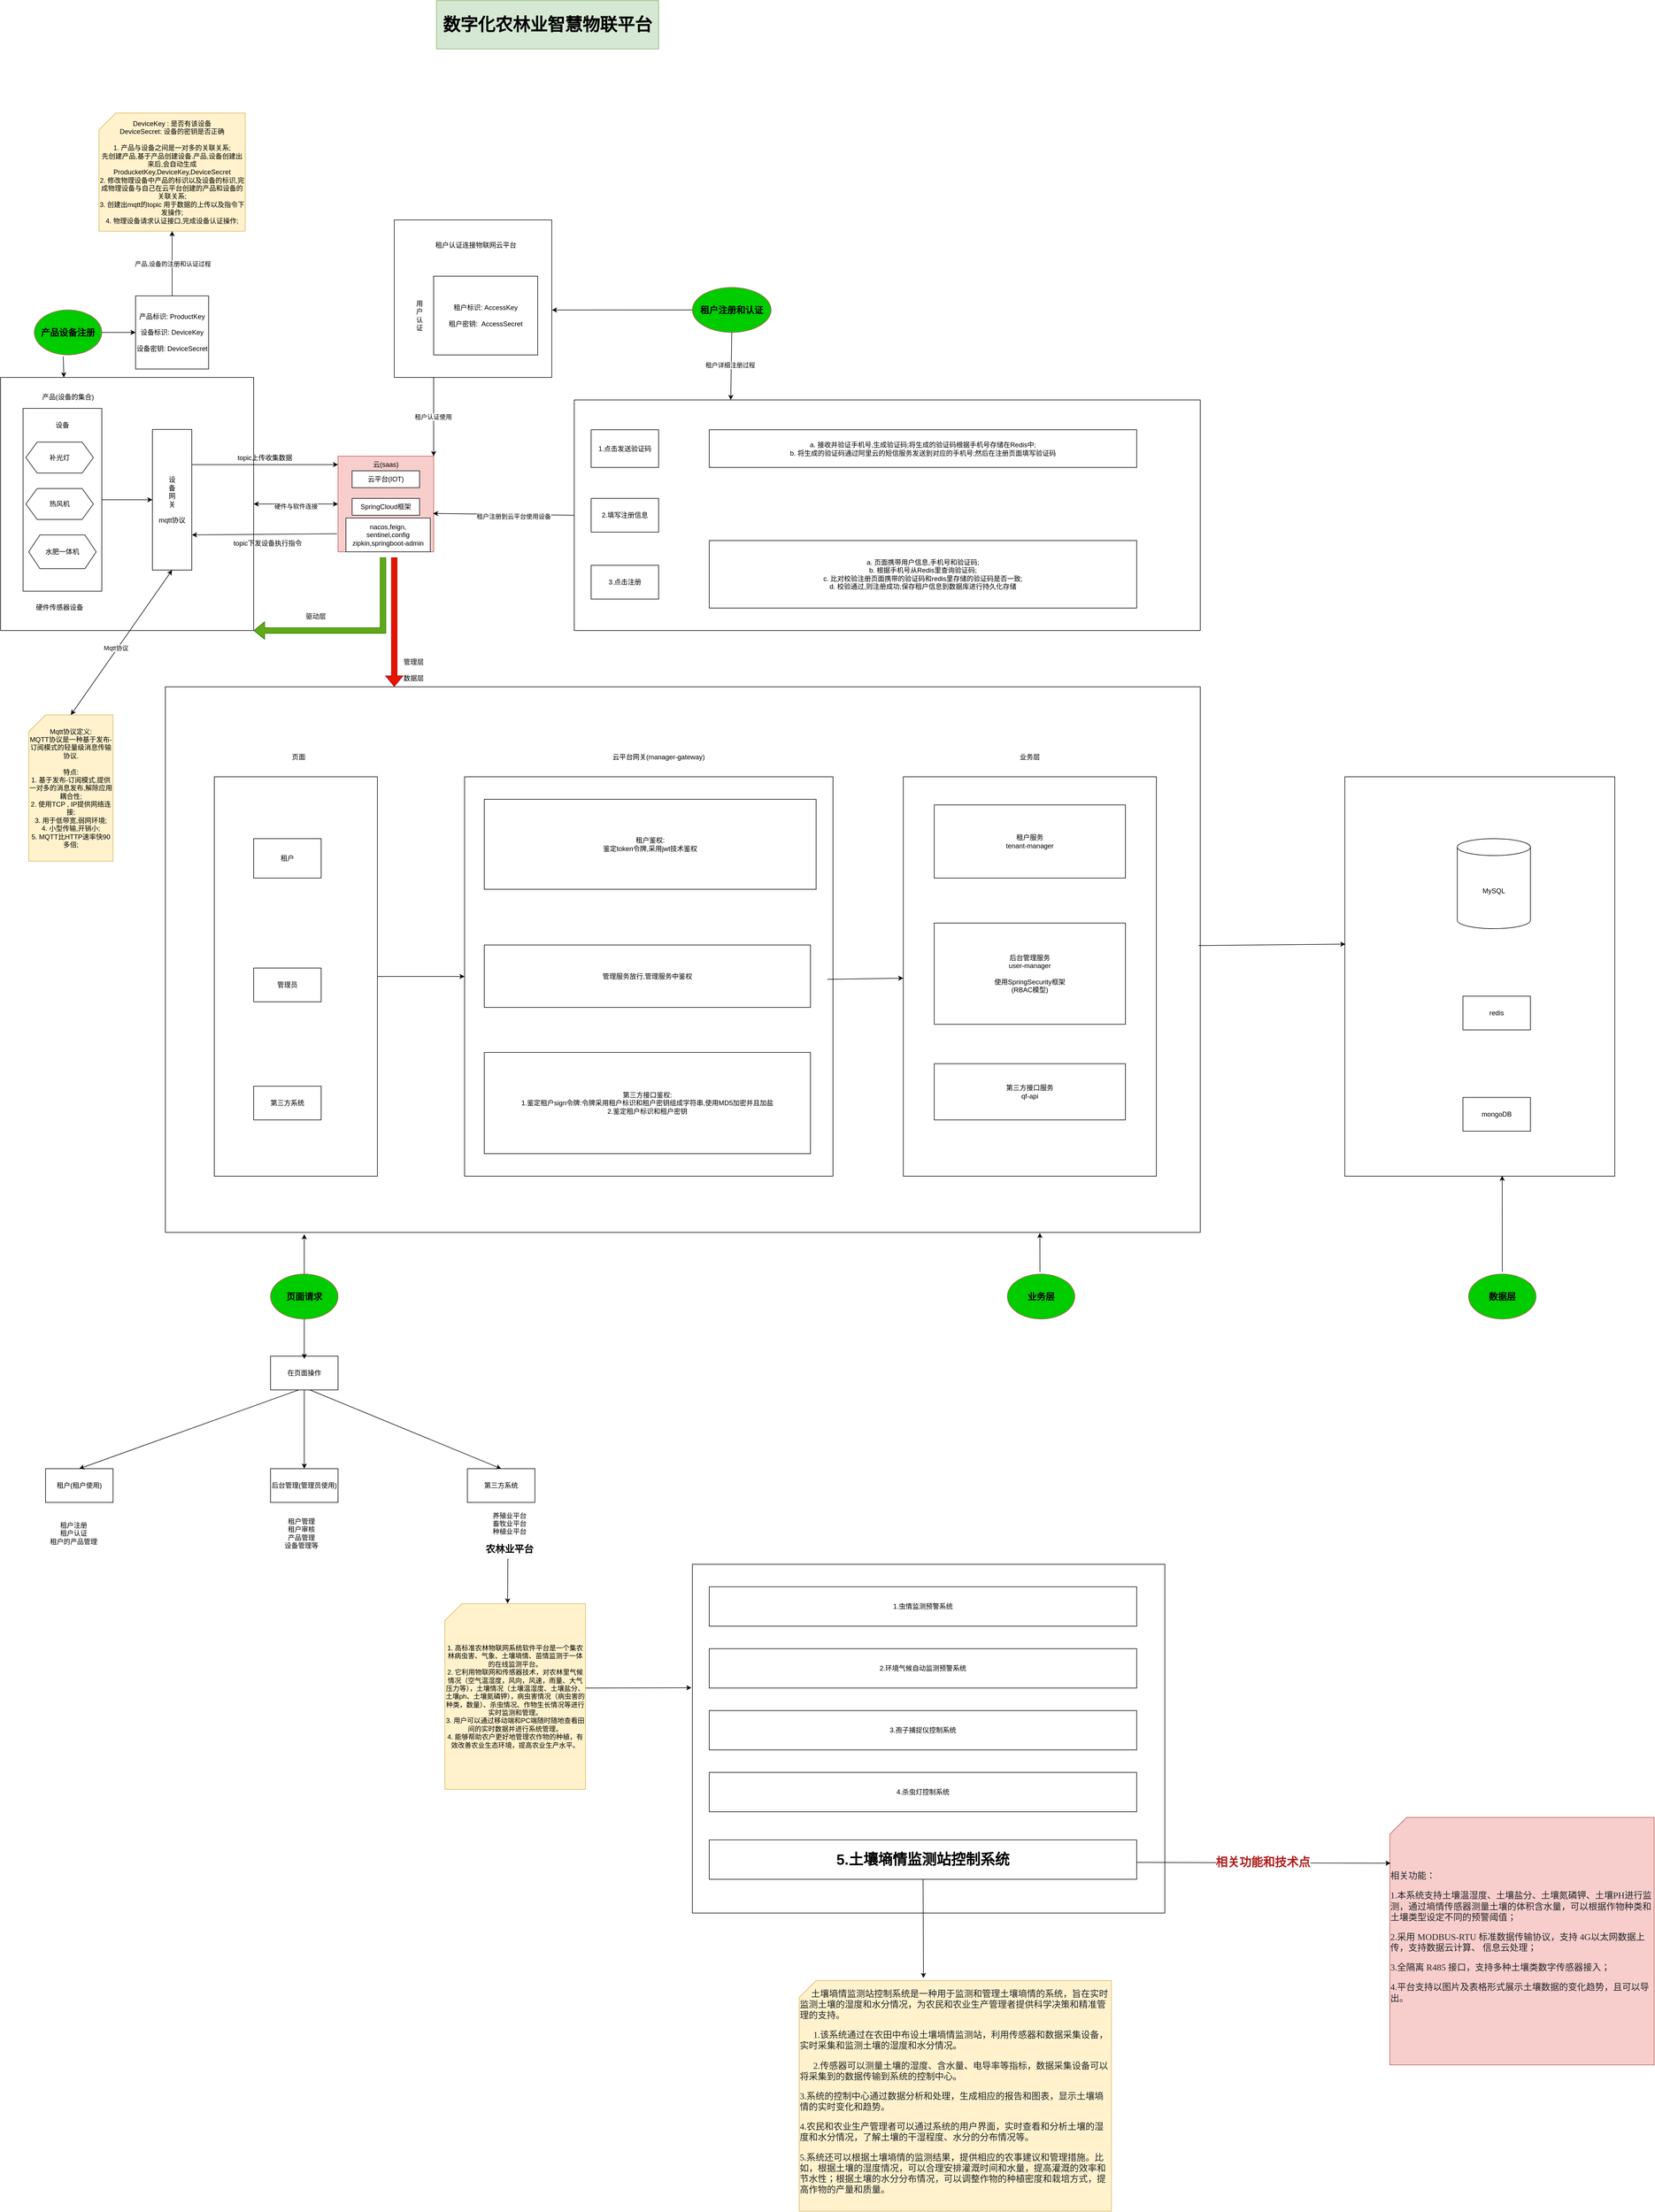 <mxfile version="22.1.5" type="device">
  <diagram name="第 1 页" id="iPisYXHB47f-z4OymLtx">
    <mxGraphModel dx="2975" dy="2131" grid="1" gridSize="10" guides="1" tooltips="1" connect="1" arrows="1" fold="1" page="1" pageScale="1" pageWidth="827" pageHeight="1169" math="0" shadow="0">
      <root>
        <mxCell id="0" />
        <mxCell id="1" parent="0" />
        <mxCell id="SbiCq8tXSKzd1rhAV3YR-1" value="" style="whiteSpace=wrap;html=1;aspect=fixed;fillColor=#f8cecc;strokeColor=#b85450;" parent="1" vertex="1">
          <mxGeometry x="400" y="300" width="170" height="170" as="geometry" />
        </mxCell>
        <mxCell id="SbiCq8tXSKzd1rhAV3YR-2" value="云(saas)" style="text;html=1;strokeColor=none;fillColor=none;align=center;verticalAlign=middle;whiteSpace=wrap;rounded=0;" parent="1" vertex="1">
          <mxGeometry x="455" y="300" width="60" height="30" as="geometry" />
        </mxCell>
        <mxCell id="SbiCq8tXSKzd1rhAV3YR-3" value="云平台(IOT)" style="rounded=0;whiteSpace=wrap;html=1;" parent="1" vertex="1">
          <mxGeometry x="425" y="326" width="120" height="30" as="geometry" />
        </mxCell>
        <mxCell id="SbiCq8tXSKzd1rhAV3YR-4" value="SpringCloud框架" style="rounded=0;whiteSpace=wrap;html=1;" parent="1" vertex="1">
          <mxGeometry x="425" y="375" width="120" height="30" as="geometry" />
        </mxCell>
        <mxCell id="SbiCq8tXSKzd1rhAV3YR-5" value="nacos,feign,&lt;br&gt;sentinel,config&lt;br&gt;zipkin,springboot-admin" style="whiteSpace=wrap;html=1;rounded=0;" parent="1" vertex="1">
          <mxGeometry x="414" y="410" width="150" height="60" as="geometry" />
        </mxCell>
        <mxCell id="SbiCq8tXSKzd1rhAV3YR-30" value="" style="edgeStyle=orthogonalEdgeStyle;rounded=0;orthogonalLoop=1;jettySize=auto;html=1;" parent="1" source="SbiCq8tXSKzd1rhAV3YR-7" target="SbiCq8tXSKzd1rhAV3YR-29" edge="1">
          <mxGeometry relative="1" as="geometry" />
        </mxCell>
        <mxCell id="SbiCq8tXSKzd1rhAV3YR-7" value="产品设备注册" style="ellipse;whiteSpace=wrap;html=1;fontStyle=1;fontSize=16;fillColor=#00CC00;strokeColor=#b85450;" parent="1" vertex="1">
          <mxGeometry x="-140" y="40" width="120" height="80" as="geometry" />
        </mxCell>
        <mxCell id="SbiCq8tXSKzd1rhAV3YR-8" value="租户注册和认证" style="ellipse;whiteSpace=wrap;html=1;fontStyle=1;fontSize=16;fillColor=#00CC00;strokeColor=#b85450;" parent="1" vertex="1">
          <mxGeometry x="1030" width="140" height="80" as="geometry" />
        </mxCell>
        <mxCell id="SbiCq8tXSKzd1rhAV3YR-9" value="页面请求" style="ellipse;whiteSpace=wrap;html=1;fontStyle=1;fontSize=16;fillColor=#00CC00;strokeColor=#b85450;" parent="1" vertex="1">
          <mxGeometry x="280" y="1754" width="120" height="80" as="geometry" />
        </mxCell>
        <mxCell id="SbiCq8tXSKzd1rhAV3YR-10" value="业务层" style="ellipse;whiteSpace=wrap;html=1;fontStyle=1;fontSize=16;fillColor=#00CC00;strokeColor=#b85450;" parent="1" vertex="1">
          <mxGeometry x="1590" y="1754" width="120" height="80" as="geometry" />
        </mxCell>
        <mxCell id="SbiCq8tXSKzd1rhAV3YR-11" value="数据层" style="ellipse;whiteSpace=wrap;html=1;fontStyle=1;fontSize=16;fillColor=#00CC00;strokeColor=#b85450;" parent="1" vertex="1">
          <mxGeometry x="2410" y="1754" width="120" height="80" as="geometry" />
        </mxCell>
        <mxCell id="SbiCq8tXSKzd1rhAV3YR-12" value="" style="whiteSpace=wrap;html=1;aspect=fixed;" parent="1" vertex="1">
          <mxGeometry x="-200" y="160" width="450" height="450" as="geometry" />
        </mxCell>
        <mxCell id="SbiCq8tXSKzd1rhAV3YR-13" value="产品(设备的集合)" style="text;html=1;strokeColor=none;fillColor=none;align=center;verticalAlign=middle;whiteSpace=wrap;rounded=0;" parent="1" vertex="1">
          <mxGeometry x="-130" y="180" width="100" height="30" as="geometry" />
        </mxCell>
        <mxCell id="SbiCq8tXSKzd1rhAV3YR-22" value="" style="edgeStyle=orthogonalEdgeStyle;rounded=0;orthogonalLoop=1;jettySize=auto;html=1;" parent="1" source="SbiCq8tXSKzd1rhAV3YR-15" target="SbiCq8tXSKzd1rhAV3YR-21" edge="1">
          <mxGeometry relative="1" as="geometry" />
        </mxCell>
        <mxCell id="SbiCq8tXSKzd1rhAV3YR-15" value="" style="rounded=0;whiteSpace=wrap;html=1;" parent="1" vertex="1">
          <mxGeometry x="-160" y="215" width="140" height="325" as="geometry" />
        </mxCell>
        <mxCell id="SbiCq8tXSKzd1rhAV3YR-16" value="设备" style="text;html=1;strokeColor=none;fillColor=none;align=center;verticalAlign=middle;whiteSpace=wrap;rounded=0;" parent="1" vertex="1">
          <mxGeometry x="-120" y="230" width="60" height="30" as="geometry" />
        </mxCell>
        <mxCell id="SbiCq8tXSKzd1rhAV3YR-17" value="硬件传感器设备" style="text;html=1;strokeColor=none;fillColor=none;align=center;verticalAlign=middle;whiteSpace=wrap;rounded=0;" parent="1" vertex="1">
          <mxGeometry x="-140" y="554" width="90" height="30" as="geometry" />
        </mxCell>
        <mxCell id="SbiCq8tXSKzd1rhAV3YR-18" value="补光灯" style="shape=hexagon;perimeter=hexagonPerimeter2;whiteSpace=wrap;html=1;fixedSize=1;" parent="1" vertex="1">
          <mxGeometry x="-155" y="275" width="120" height="55" as="geometry" />
        </mxCell>
        <mxCell id="SbiCq8tXSKzd1rhAV3YR-19" value="热风机" style="shape=hexagon;perimeter=hexagonPerimeter2;whiteSpace=wrap;html=1;fixedSize=1;" parent="1" vertex="1">
          <mxGeometry x="-155" y="357.5" width="120" height="55" as="geometry" />
        </mxCell>
        <mxCell id="SbiCq8tXSKzd1rhAV3YR-20" value="水肥一体机" style="shape=hexagon;perimeter=hexagonPerimeter2;whiteSpace=wrap;html=1;fixedSize=1;" parent="1" vertex="1">
          <mxGeometry x="-150" y="440" width="120" height="60" as="geometry" />
        </mxCell>
        <mxCell id="SbiCq8tXSKzd1rhAV3YR-21" value="设&lt;br&gt;备&lt;br&gt;网&lt;br&gt;关&lt;br&gt;&lt;br&gt;mqtt协议" style="rounded=0;whiteSpace=wrap;html=1;" parent="1" vertex="1">
          <mxGeometry x="70" y="252.5" width="70" height="250" as="geometry" />
        </mxCell>
        <mxCell id="SbiCq8tXSKzd1rhAV3YR-23" value="" style="endArrow=classic;startArrow=classic;html=1;rounded=0;exitX=1;exitY=0.5;exitDx=0;exitDy=0;entryX=0;entryY=0.5;entryDx=0;entryDy=0;" parent="1" source="SbiCq8tXSKzd1rhAV3YR-12" target="SbiCq8tXSKzd1rhAV3YR-1" edge="1">
          <mxGeometry width="50" height="50" relative="1" as="geometry">
            <mxPoint x="730" y="410" as="sourcePoint" />
            <mxPoint x="780" y="360" as="targetPoint" />
          </mxGeometry>
        </mxCell>
        <mxCell id="SbiCq8tXSKzd1rhAV3YR-24" value="硬件与软件连接" style="edgeLabel;html=1;align=center;verticalAlign=middle;resizable=0;points=[];" parent="SbiCq8tXSKzd1rhAV3YR-23" vertex="1" connectable="0">
          <mxGeometry x="0.013" y="-4" relative="1" as="geometry">
            <mxPoint x="-1" as="offset" />
          </mxGeometry>
        </mxCell>
        <mxCell id="SbiCq8tXSKzd1rhAV3YR-25" value="" style="endArrow=classic;html=1;rounded=0;exitX=1;exitY=0.25;exitDx=0;exitDy=0;entryX=0;entryY=0.088;entryDx=0;entryDy=0;entryPerimeter=0;" parent="1" source="SbiCq8tXSKzd1rhAV3YR-21" target="SbiCq8tXSKzd1rhAV3YR-1" edge="1">
          <mxGeometry width="50" height="50" relative="1" as="geometry">
            <mxPoint x="390" y="410" as="sourcePoint" />
            <mxPoint x="390" y="315" as="targetPoint" />
          </mxGeometry>
        </mxCell>
        <mxCell id="SbiCq8tXSKzd1rhAV3YR-26" value="topic上传收集数据" style="text;html=1;strokeColor=none;fillColor=none;align=center;verticalAlign=middle;whiteSpace=wrap;rounded=0;" parent="1" vertex="1">
          <mxGeometry x="220" y="288" width="100" height="30" as="geometry" />
        </mxCell>
        <mxCell id="SbiCq8tXSKzd1rhAV3YR-27" value="" style="endArrow=classic;html=1;rounded=0;exitX=-0.011;exitY=0.811;exitDx=0;exitDy=0;exitPerimeter=0;entryX=0.756;entryY=0.622;entryDx=0;entryDy=0;entryPerimeter=0;" parent="1" source="SbiCq8tXSKzd1rhAV3YR-1" target="SbiCq8tXSKzd1rhAV3YR-12" edge="1">
          <mxGeometry width="50" height="50" relative="1" as="geometry">
            <mxPoint x="390" y="410" as="sourcePoint" />
            <mxPoint x="440" y="360" as="targetPoint" />
          </mxGeometry>
        </mxCell>
        <mxCell id="SbiCq8tXSKzd1rhAV3YR-28" value="topic下发设备执行指令" style="text;html=1;strokeColor=none;fillColor=none;align=center;verticalAlign=middle;whiteSpace=wrap;rounded=0;" parent="1" vertex="1">
          <mxGeometry x="210" y="440" width="130" height="30" as="geometry" />
        </mxCell>
        <mxCell id="73Z8bToE0E0CVtLenRyU-4" value="" style="edgeStyle=orthogonalEdgeStyle;rounded=0;orthogonalLoop=1;jettySize=auto;html=1;" edge="1" parent="1" source="SbiCq8tXSKzd1rhAV3YR-29" target="73Z8bToE0E0CVtLenRyU-3">
          <mxGeometry relative="1" as="geometry" />
        </mxCell>
        <mxCell id="73Z8bToE0E0CVtLenRyU-6" value="产品,设备的注册和认证过程" style="edgeLabel;html=1;align=center;verticalAlign=middle;resizable=0;points=[];" vertex="1" connectable="0" parent="73Z8bToE0E0CVtLenRyU-4">
          <mxGeometry x="-0.011" y="-1" relative="1" as="geometry">
            <mxPoint as="offset" />
          </mxGeometry>
        </mxCell>
        <mxCell id="SbiCq8tXSKzd1rhAV3YR-29" value="产品标识: ProductKey&lt;br&gt;&lt;br&gt;设备标识: DeviceKey&lt;br&gt;&lt;br&gt;设备密钥: DeviceSecret" style="whiteSpace=wrap;html=1;aspect=fixed;" parent="1" vertex="1">
          <mxGeometry x="40" y="15" width="130" height="130" as="geometry" />
        </mxCell>
        <mxCell id="SbiCq8tXSKzd1rhAV3YR-32" value="" style="endArrow=classic;html=1;rounded=0;entryX=0.25;entryY=0;entryDx=0;entryDy=0;exitX=0.429;exitY=1.033;exitDx=0;exitDy=0;exitPerimeter=0;" parent="1" source="SbiCq8tXSKzd1rhAV3YR-7" target="SbiCq8tXSKzd1rhAV3YR-12" edge="1">
          <mxGeometry width="50" height="50" relative="1" as="geometry">
            <mxPoint x="-220" y="140" as="sourcePoint" />
            <mxPoint x="-170" y="90" as="targetPoint" />
          </mxGeometry>
        </mxCell>
        <mxCell id="SbiCq8tXSKzd1rhAV3YR-33" value="" style="whiteSpace=wrap;html=1;aspect=fixed;" parent="1" vertex="1">
          <mxGeometry x="500" y="-120" width="280" height="280" as="geometry" />
        </mxCell>
        <mxCell id="SbiCq8tXSKzd1rhAV3YR-34" value="租户认证连接物联网云平台" style="text;html=1;strokeColor=none;fillColor=none;align=center;verticalAlign=middle;whiteSpace=wrap;rounded=0;" parent="1" vertex="1">
          <mxGeometry x="545" y="-90" width="200" height="30" as="geometry" />
        </mxCell>
        <mxCell id="SbiCq8tXSKzd1rhAV3YR-35" value="租户标识: AccessKey&lt;br&gt;&lt;br&gt;租户密钥:&amp;nbsp; AccessSecret" style="rounded=0;whiteSpace=wrap;html=1;" parent="1" vertex="1">
          <mxGeometry x="570" y="-20" width="185" height="140" as="geometry" />
        </mxCell>
        <mxCell id="SbiCq8tXSKzd1rhAV3YR-36" value="用&lt;br&gt;户&lt;br&gt;认&lt;br&gt;证" style="text;html=1;strokeColor=none;fillColor=none;align=center;verticalAlign=middle;whiteSpace=wrap;rounded=0;" parent="1" vertex="1">
          <mxGeometry x="515" width="60" height="100" as="geometry" />
        </mxCell>
        <mxCell id="SbiCq8tXSKzd1rhAV3YR-41" value="" style="endArrow=classic;html=1;rounded=0;entryX=1.001;entryY=0.572;entryDx=0;entryDy=0;entryPerimeter=0;" parent="1" target="SbiCq8tXSKzd1rhAV3YR-33" edge="1">
          <mxGeometry width="50" height="50" relative="1" as="geometry">
            <mxPoint x="1030" y="40" as="sourcePoint" />
            <mxPoint x="1080" y="-10" as="targetPoint" />
          </mxGeometry>
        </mxCell>
        <mxCell id="SbiCq8tXSKzd1rhAV3YR-42" value="" style="endArrow=classic;html=1;rounded=0;entryX=1;entryY=0;entryDx=0;entryDy=0;exitX=0.25;exitY=1;exitDx=0;exitDy=0;" parent="1" source="SbiCq8tXSKzd1rhAV3YR-33" target="SbiCq8tXSKzd1rhAV3YR-1" edge="1">
          <mxGeometry width="50" height="50" relative="1" as="geometry">
            <mxPoint x="520" y="160" as="sourcePoint" />
            <mxPoint x="570" y="110" as="targetPoint" />
          </mxGeometry>
        </mxCell>
        <mxCell id="SbiCq8tXSKzd1rhAV3YR-47" value="租户认证使用" style="edgeLabel;html=1;align=center;verticalAlign=middle;resizable=0;points=[];" parent="SbiCq8tXSKzd1rhAV3YR-42" vertex="1" connectable="0">
          <mxGeometry x="0.003" y="-1" relative="1" as="geometry">
            <mxPoint as="offset" />
          </mxGeometry>
        </mxCell>
        <mxCell id="SbiCq8tXSKzd1rhAV3YR-44" value="" style="rounded=0;whiteSpace=wrap;html=1;" parent="1" vertex="1">
          <mxGeometry x="820" y="200" width="1113" height="410" as="geometry" />
        </mxCell>
        <mxCell id="SbiCq8tXSKzd1rhAV3YR-45" value="" style="endArrow=classic;html=1;rounded=0;entryX=0.25;entryY=0;entryDx=0;entryDy=0;" parent="1" target="SbiCq8tXSKzd1rhAV3YR-44" edge="1">
          <mxGeometry width="50" height="50" relative="1" as="geometry">
            <mxPoint x="1100" y="80" as="sourcePoint" />
            <mxPoint x="1150" y="30" as="targetPoint" />
          </mxGeometry>
        </mxCell>
        <mxCell id="SbiCq8tXSKzd1rhAV3YR-48" value="租户详细注册过程" style="edgeLabel;html=1;align=center;verticalAlign=middle;resizable=0;points=[];" parent="SbiCq8tXSKzd1rhAV3YR-45" vertex="1" connectable="0">
          <mxGeometry x="-0.036" y="-2" relative="1" as="geometry">
            <mxPoint as="offset" />
          </mxGeometry>
        </mxCell>
        <mxCell id="SbiCq8tXSKzd1rhAV3YR-46" value="" style="endArrow=classic;html=1;rounded=0;entryX=0.994;entryY=0.599;entryDx=0;entryDy=0;entryPerimeter=0;exitX=0;exitY=0.5;exitDx=0;exitDy=0;" parent="1" target="SbiCq8tXSKzd1rhAV3YR-1" edge="1" source="SbiCq8tXSKzd1rhAV3YR-44">
          <mxGeometry width="50" height="50" relative="1" as="geometry">
            <mxPoint x="810" y="400" as="sourcePoint" />
            <mxPoint x="760" y="360" as="targetPoint" />
          </mxGeometry>
        </mxCell>
        <mxCell id="SbiCq8tXSKzd1rhAV3YR-49" value="租户注册到云平台使用设备" style="edgeLabel;html=1;align=center;verticalAlign=middle;resizable=0;points=[];" parent="SbiCq8tXSKzd1rhAV3YR-46" vertex="1" connectable="0">
          <mxGeometry x="-0.129" y="3" relative="1" as="geometry">
            <mxPoint x="1" as="offset" />
          </mxGeometry>
        </mxCell>
        <mxCell id="SbiCq8tXSKzd1rhAV3YR-50" value="" style="rounded=0;whiteSpace=wrap;html=1;" parent="1" vertex="1">
          <mxGeometry x="93" y="710" width="1840" height="970" as="geometry" />
        </mxCell>
        <mxCell id="SbiCq8tXSKzd1rhAV3YR-52" value="" style="shape=flexArrow;endArrow=classic;html=1;rounded=0;entryX=0.213;entryY=-0.004;entryDx=0;entryDy=0;entryPerimeter=0;strokeColor=#B20000;shadow=0;fillColor=#e51400;" parent="1" edge="1">
          <mxGeometry width="50" height="50" relative="1" as="geometry">
            <mxPoint x="500" y="480" as="sourcePoint" />
            <mxPoint x="500.0" y="710.0" as="targetPoint" />
          </mxGeometry>
        </mxCell>
        <mxCell id="SbiCq8tXSKzd1rhAV3YR-53" value="" style="shape=flexArrow;endArrow=classic;html=1;rounded=0;entryX=1;entryY=1;entryDx=0;entryDy=0;fillColor=#60a917;strokeColor=#2D7600;" parent="1" target="SbiCq8tXSKzd1rhAV3YR-12" edge="1">
          <mxGeometry width="50" height="50" relative="1" as="geometry">
            <mxPoint x="480" y="480" as="sourcePoint" />
            <mxPoint x="920" y="500" as="targetPoint" />
            <Array as="points">
              <mxPoint x="480" y="610" />
            </Array>
          </mxGeometry>
        </mxCell>
        <mxCell id="SbiCq8tXSKzd1rhAV3YR-54" value="驱动层" style="text;html=1;align=center;verticalAlign=middle;resizable=0;points=[];autosize=1;strokeColor=none;fillColor=none;" parent="1" vertex="1">
          <mxGeometry x="330" y="570" width="60" height="30" as="geometry" />
        </mxCell>
        <mxCell id="SbiCq8tXSKzd1rhAV3YR-55" value="管理层&lt;br&gt;&lt;br&gt;数据层" style="text;html=1;align=center;verticalAlign=middle;resizable=0;points=[];autosize=1;strokeColor=none;fillColor=none;" parent="1" vertex="1">
          <mxGeometry x="504" y="650" width="60" height="60" as="geometry" />
        </mxCell>
        <mxCell id="SbiCq8tXSKzd1rhAV3YR-57" value="" style="rounded=0;whiteSpace=wrap;html=1;" parent="1" vertex="1">
          <mxGeometry x="180" y="870" width="290" height="710" as="geometry" />
        </mxCell>
        <mxCell id="SbiCq8tXSKzd1rhAV3YR-58" value="页面" style="text;html=1;strokeColor=none;fillColor=none;align=center;verticalAlign=middle;whiteSpace=wrap;rounded=0;" parent="1" vertex="1">
          <mxGeometry x="300" y="820" width="60" height="30" as="geometry" />
        </mxCell>
        <mxCell id="SbiCq8tXSKzd1rhAV3YR-59" value="租户" style="rounded=0;whiteSpace=wrap;html=1;" parent="1" vertex="1">
          <mxGeometry x="250" y="980" width="120" height="70" as="geometry" />
        </mxCell>
        <mxCell id="SbiCq8tXSKzd1rhAV3YR-60" value="管理员" style="rounded=0;whiteSpace=wrap;html=1;" parent="1" vertex="1">
          <mxGeometry x="250" y="1210" width="120" height="60" as="geometry" />
        </mxCell>
        <mxCell id="SbiCq8tXSKzd1rhAV3YR-61" value="第三方系统" style="rounded=0;whiteSpace=wrap;html=1;" parent="1" vertex="1">
          <mxGeometry x="250" y="1420" width="120" height="60" as="geometry" />
        </mxCell>
        <mxCell id="SbiCq8tXSKzd1rhAV3YR-62" value="" style="rounded=0;whiteSpace=wrap;html=1;" parent="1" vertex="1">
          <mxGeometry x="625" y="870" width="655" height="710" as="geometry" />
        </mxCell>
        <mxCell id="SbiCq8tXSKzd1rhAV3YR-63" value="云平台网关(manager-gateway)" style="text;html=1;strokeColor=none;fillColor=none;align=center;verticalAlign=middle;whiteSpace=wrap;rounded=0;" parent="1" vertex="1">
          <mxGeometry x="850" y="820" width="240" height="30" as="geometry" />
        </mxCell>
        <mxCell id="SbiCq8tXSKzd1rhAV3YR-66" value="租户鉴权:&lt;br&gt;鉴定token令牌,采用jwt技术鉴权" style="rounded=0;whiteSpace=wrap;html=1;" parent="1" vertex="1">
          <mxGeometry x="660" y="910" width="590" height="160" as="geometry" />
        </mxCell>
        <mxCell id="SbiCq8tXSKzd1rhAV3YR-67" value="管理服务放行,管理服务中鉴权" style="rounded=0;whiteSpace=wrap;html=1;" parent="1" vertex="1">
          <mxGeometry x="660" y="1169" width="580" height="111" as="geometry" />
        </mxCell>
        <mxCell id="SbiCq8tXSKzd1rhAV3YR-68" value="第三方接口鉴权:&lt;br&gt;1.鉴定租户sign令牌:令牌采用租户标识和租户密钥组成字符串,使用MD5加密并且加盐&lt;br&gt;2.鉴定租户标识和租户密钥" style="rounded=0;whiteSpace=wrap;html=1;" parent="1" vertex="1">
          <mxGeometry x="660" y="1360" width="580" height="180" as="geometry" />
        </mxCell>
        <mxCell id="SbiCq8tXSKzd1rhAV3YR-69" value="" style="rounded=0;whiteSpace=wrap;html=1;" parent="1" vertex="1">
          <mxGeometry x="1405" y="870" width="450" height="710" as="geometry" />
        </mxCell>
        <mxCell id="SbiCq8tXSKzd1rhAV3YR-70" value="业务层" style="text;html=1;strokeColor=none;fillColor=none;align=center;verticalAlign=middle;whiteSpace=wrap;rounded=0;" parent="1" vertex="1">
          <mxGeometry x="1600" y="820" width="60" height="30" as="geometry" />
        </mxCell>
        <mxCell id="SbiCq8tXSKzd1rhAV3YR-71" value="租户服务&lt;br&gt;tenant-manager" style="rounded=0;whiteSpace=wrap;html=1;" parent="1" vertex="1">
          <mxGeometry x="1460" y="920" width="340" height="130" as="geometry" />
        </mxCell>
        <mxCell id="SbiCq8tXSKzd1rhAV3YR-72" value="后台管理服务&lt;br&gt;user-manager&lt;br&gt;&lt;br&gt;使用SpringSecurity框架&lt;br&gt;(RBAC模型)" style="rounded=0;whiteSpace=wrap;html=1;" parent="1" vertex="1">
          <mxGeometry x="1460" y="1130" width="340" height="180" as="geometry" />
        </mxCell>
        <mxCell id="SbiCq8tXSKzd1rhAV3YR-73" value="第三方接口服务&lt;br&gt;qf-api" style="rounded=0;whiteSpace=wrap;html=1;" parent="1" vertex="1">
          <mxGeometry x="1460" y="1380" width="340" height="100" as="geometry" />
        </mxCell>
        <mxCell id="SbiCq8tXSKzd1rhAV3YR-75" value="" style="endArrow=classic;html=1;rounded=0;entryX=0;entryY=0.5;entryDx=0;entryDy=0;" parent="1" source="SbiCq8tXSKzd1rhAV3YR-57" target="SbiCq8tXSKzd1rhAV3YR-62" edge="1">
          <mxGeometry width="50" height="50" relative="1" as="geometry">
            <mxPoint x="470" y="1275" as="sourcePoint" />
            <mxPoint x="540.711" y="1225" as="targetPoint" />
          </mxGeometry>
        </mxCell>
        <mxCell id="SbiCq8tXSKzd1rhAV3YR-76" value="" style="endArrow=classic;html=1;rounded=0;entryX=0;entryY=0.5;entryDx=0;entryDy=0;" parent="1" edge="1">
          <mxGeometry width="50" height="50" relative="1" as="geometry">
            <mxPoint x="1270" y="1230" as="sourcePoint" />
            <mxPoint x="1405" y="1228" as="targetPoint" />
          </mxGeometry>
        </mxCell>
        <mxCell id="SbiCq8tXSKzd1rhAV3YR-78" value="" style="rounded=0;whiteSpace=wrap;html=1;" parent="1" vertex="1">
          <mxGeometry x="2190" y="870" width="480" height="710" as="geometry" />
        </mxCell>
        <mxCell id="SbiCq8tXSKzd1rhAV3YR-79" value="MySQL" style="shape=cylinder3;whiteSpace=wrap;html=1;boundedLbl=1;backgroundOutline=1;size=15;" parent="1" vertex="1">
          <mxGeometry x="2390" y="980" width="130" height="160" as="geometry" />
        </mxCell>
        <mxCell id="SbiCq8tXSKzd1rhAV3YR-80" value="redis" style="rounded=0;whiteSpace=wrap;html=1;" parent="1" vertex="1">
          <mxGeometry x="2400" y="1260" width="120" height="60" as="geometry" />
        </mxCell>
        <mxCell id="SbiCq8tXSKzd1rhAV3YR-81" value="mongoDB" style="rounded=0;whiteSpace=wrap;html=1;" parent="1" vertex="1">
          <mxGeometry x="2400" y="1440" width="120" height="60" as="geometry" />
        </mxCell>
        <mxCell id="SbiCq8tXSKzd1rhAV3YR-82" value="" style="endArrow=classic;html=1;rounded=0;entryX=0.002;entryY=0.419;entryDx=0;entryDy=0;entryPerimeter=0;" parent="1" target="SbiCq8tXSKzd1rhAV3YR-78" edge="1">
          <mxGeometry width="50" height="50" relative="1" as="geometry">
            <mxPoint x="1930" y="1170" as="sourcePoint" />
            <mxPoint x="1980" y="1120" as="targetPoint" />
          </mxGeometry>
        </mxCell>
        <mxCell id="SbiCq8tXSKzd1rhAV3YR-83" value="租户(租户使用)" style="rounded=0;whiteSpace=wrap;html=1;" parent="1" vertex="1">
          <mxGeometry x="-120" y="2100" width="120" height="60" as="geometry" />
        </mxCell>
        <mxCell id="SbiCq8tXSKzd1rhAV3YR-84" value="后台管理(管理员使用)" style="rounded=0;whiteSpace=wrap;html=1;" parent="1" vertex="1">
          <mxGeometry x="280" y="2100" width="120" height="60" as="geometry" />
        </mxCell>
        <mxCell id="SbiCq8tXSKzd1rhAV3YR-85" value="第三方系统" style="rounded=0;whiteSpace=wrap;html=1;" parent="1" vertex="1">
          <mxGeometry x="630" y="2100" width="120" height="60" as="geometry" />
        </mxCell>
        <mxCell id="SbiCq8tXSKzd1rhAV3YR-86" value="租户注册&lt;br&gt;租户认证&lt;br&gt;租户的产品管理" style="text;html=1;strokeColor=none;fillColor=none;align=center;verticalAlign=middle;whiteSpace=wrap;rounded=0;" parent="1" vertex="1">
          <mxGeometry x="-120" y="2200" width="100" height="30" as="geometry" />
        </mxCell>
        <mxCell id="SbiCq8tXSKzd1rhAV3YR-87" value="租户管理&lt;br&gt;租户审核&lt;br&gt;产品管理&lt;br&gt;设备管理等" style="text;html=1;strokeColor=none;fillColor=none;align=center;verticalAlign=middle;whiteSpace=wrap;rounded=0;" parent="1" vertex="1">
          <mxGeometry x="290" y="2200" width="90" height="30" as="geometry" />
        </mxCell>
        <mxCell id="SbiCq8tXSKzd1rhAV3YR-89" value="养殖业平台&lt;br&gt;畜牧业平台&lt;br&gt;种植业平台&lt;br&gt;&lt;br&gt;&lt;b&gt;&lt;font style=&quot;font-size: 17px;&quot;&gt;农林业平台&lt;/font&gt;&lt;/b&gt;" style="text;html=1;strokeColor=none;fillColor=none;align=center;verticalAlign=middle;whiteSpace=wrap;rounded=0;" parent="1" vertex="1">
          <mxGeometry x="660" y="2210" width="90" height="10" as="geometry" />
        </mxCell>
        <mxCell id="SbiCq8tXSKzd1rhAV3YR-90" value="" style="endArrow=classic;html=1;rounded=0;entryX=0.5;entryY=0;entryDx=0;entryDy=0;" parent="1" target="SbiCq8tXSKzd1rhAV3YR-84" edge="1">
          <mxGeometry width="50" height="50" relative="1" as="geometry">
            <mxPoint x="340" y="1960" as="sourcePoint" />
            <mxPoint x="390" y="1910" as="targetPoint" />
          </mxGeometry>
        </mxCell>
        <mxCell id="SbiCq8tXSKzd1rhAV3YR-91" value="" style="endArrow=classic;html=1;rounded=0;entryX=0.5;entryY=0;entryDx=0;entryDy=0;" parent="1" target="SbiCq8tXSKzd1rhAV3YR-83" edge="1">
          <mxGeometry width="50" height="50" relative="1" as="geometry">
            <mxPoint x="330" y="1960" as="sourcePoint" />
            <mxPoint x="150" y="1940" as="targetPoint" />
          </mxGeometry>
        </mxCell>
        <mxCell id="SbiCq8tXSKzd1rhAV3YR-92" value="" style="endArrow=classic;html=1;rounded=0;entryX=0.5;entryY=0;entryDx=0;entryDy=0;" parent="1" target="SbiCq8tXSKzd1rhAV3YR-85" edge="1">
          <mxGeometry width="50" height="50" relative="1" as="geometry">
            <mxPoint x="350" y="1960" as="sourcePoint" />
            <mxPoint x="500" y="1930" as="targetPoint" />
          </mxGeometry>
        </mxCell>
        <mxCell id="SbiCq8tXSKzd1rhAV3YR-95" value="1. 高标准农林物联网系统软件平台是一个集农林病虫害、气象、土壤墒情、苗情监测于一体的在线监测平台。&lt;br&gt;2. 它利用物联网和传感器技术，对农林里气候情况（空气温湿度，风向，风速，雨量、大气压力等），土壤情况（土壤温湿度、土壤盐分、土壤ph、土壤氮磷钾），病虫害情况（病虫害的种类，数量）、杀虫情况、作物生长情况等进行实时监测和管理。&lt;br&gt;3. 用户可以通过移动端和PC端随时随地查看田间的实时数据并进行系统管理。&lt;br&gt;4. 能够帮助农户更好地管理农作物的种植，有效改善农业生态环境，提高农业生产水平。" style="shape=card;whiteSpace=wrap;html=1;fillColor=#fff2cc;strokeColor=#d6b656;" parent="1" vertex="1">
          <mxGeometry x="590" y="2340" width="250" height="330" as="geometry" />
        </mxCell>
        <mxCell id="SbiCq8tXSKzd1rhAV3YR-97" value="" style="endArrow=classic;html=1;rounded=0;entryX=0.446;entryY=-0.001;entryDx=0;entryDy=0;entryPerimeter=0;" parent="1" target="SbiCq8tXSKzd1rhAV3YR-95" edge="1">
          <mxGeometry width="50" height="50" relative="1" as="geometry">
            <mxPoint x="702" y="2260" as="sourcePoint" />
            <mxPoint x="750" y="2210" as="targetPoint" />
          </mxGeometry>
        </mxCell>
        <mxCell id="SbiCq8tXSKzd1rhAV3YR-98" value="" style="endArrow=classic;html=1;rounded=0;" parent="1" source="SbiCq8tXSKzd1rhAV3YR-9" edge="1">
          <mxGeometry width="50" height="50" relative="1" as="geometry">
            <mxPoint x="340" y="1733.289" as="sourcePoint" />
            <mxPoint x="340" y="1683.289" as="targetPoint" />
          </mxGeometry>
        </mxCell>
        <mxCell id="SbiCq8tXSKzd1rhAV3YR-99" value="" style="endArrow=classic;html=1;rounded=0;entryX=0.845;entryY=1.001;entryDx=0;entryDy=0;entryPerimeter=0;" parent="1" target="SbiCq8tXSKzd1rhAV3YR-50" edge="1">
          <mxGeometry width="50" height="50" relative="1" as="geometry">
            <mxPoint x="1648" y="1750" as="sourcePoint" />
            <mxPoint x="1700" y="1700" as="targetPoint" />
          </mxGeometry>
        </mxCell>
        <mxCell id="SbiCq8tXSKzd1rhAV3YR-100" value="1.点击发送验证码" style="rounded=0;whiteSpace=wrap;html=1;" parent="1" vertex="1">
          <mxGeometry x="850" y="253" width="120" height="67" as="geometry" />
        </mxCell>
        <mxCell id="SbiCq8tXSKzd1rhAV3YR-101" value="a. 接收并验证手机号,生成验证码;将生成的验证码根据手机号存储在Redis中;&lt;br&gt;b. 将生成的验证码通过阿里云的短信服务发送到对应的手机号;然后在注册页面填写验证码" style="rounded=0;whiteSpace=wrap;html=1;" parent="1" vertex="1">
          <mxGeometry x="1060" y="253" width="760" height="67" as="geometry" />
        </mxCell>
        <mxCell id="SbiCq8tXSKzd1rhAV3YR-102" value="2.填写注册信息" style="rounded=0;whiteSpace=wrap;html=1;" parent="1" vertex="1">
          <mxGeometry x="850" y="375" width="120" height="60" as="geometry" />
        </mxCell>
        <mxCell id="SbiCq8tXSKzd1rhAV3YR-103" value="3.点击注册" style="rounded=0;whiteSpace=wrap;html=1;" parent="1" vertex="1">
          <mxGeometry x="850" y="494" width="120" height="60" as="geometry" />
        </mxCell>
        <mxCell id="SbiCq8tXSKzd1rhAV3YR-104" value="a. 页面携带用户信息,手机号和验证码;&lt;br&gt;b. 根据手机号从Redis里查询验证码;&lt;br&gt;c. 比对校验注册页面携带的验证码和redis里存储的验证码是否一致;&lt;br&gt;d. 校验通过,则注册成功,保存租户信息到数据库进行持久化存储" style="rounded=0;whiteSpace=wrap;html=1;" parent="1" vertex="1">
          <mxGeometry x="1060" y="450" width="760" height="120" as="geometry" />
        </mxCell>
        <mxCell id="SbiCq8tXSKzd1rhAV3YR-105" value="在页面操作" style="rounded=0;whiteSpace=wrap;html=1;" parent="1" vertex="1">
          <mxGeometry x="280" y="1900" width="120" height="60" as="geometry" />
        </mxCell>
        <mxCell id="SbiCq8tXSKzd1rhAV3YR-106" value="" style="endArrow=classic;html=1;rounded=0;" parent="1" source="SbiCq8tXSKzd1rhAV3YR-9" edge="1">
          <mxGeometry width="50" height="50" relative="1" as="geometry">
            <mxPoint x="340" y="1884" as="sourcePoint" />
            <mxPoint x="340" y="1904.711" as="targetPoint" />
          </mxGeometry>
        </mxCell>
        <mxCell id="SbiCq8tXSKzd1rhAV3YR-107" value="" style="rounded=0;whiteSpace=wrap;html=1;" parent="1" vertex="1">
          <mxGeometry x="1030" y="2270" width="840" height="620" as="geometry" />
        </mxCell>
        <mxCell id="SbiCq8tXSKzd1rhAV3YR-108" value="" style="endArrow=classic;html=1;rounded=0;entryX=-0.002;entryY=0.354;entryDx=0;entryDy=0;entryPerimeter=0;" parent="1" target="SbiCq8tXSKzd1rhAV3YR-107" edge="1">
          <mxGeometry width="50" height="50" relative="1" as="geometry">
            <mxPoint x="840" y="2490" as="sourcePoint" />
            <mxPoint x="890" y="2440" as="targetPoint" />
          </mxGeometry>
        </mxCell>
        <mxCell id="SbiCq8tXSKzd1rhAV3YR-109" value="1.虫情监测预警系统" style="rounded=0;whiteSpace=wrap;html=1;" parent="1" vertex="1">
          <mxGeometry x="1060" y="2310" width="760" height="70" as="geometry" />
        </mxCell>
        <mxCell id="SbiCq8tXSKzd1rhAV3YR-110" value="2.环境气候自动监测预警系统" style="rounded=0;whiteSpace=wrap;html=1;" parent="1" vertex="1">
          <mxGeometry x="1060" y="2420" width="760" height="70" as="geometry" />
        </mxCell>
        <mxCell id="SbiCq8tXSKzd1rhAV3YR-111" value="3.孢子捕捉仪控制系统" style="rounded=0;whiteSpace=wrap;html=1;" parent="1" vertex="1">
          <mxGeometry x="1060" y="2530" width="760" height="70" as="geometry" />
        </mxCell>
        <mxCell id="SbiCq8tXSKzd1rhAV3YR-112" value="4.杀虫灯控制系统" style="rounded=0;whiteSpace=wrap;html=1;" parent="1" vertex="1">
          <mxGeometry x="1060" y="2640" width="760" height="70" as="geometry" />
        </mxCell>
        <mxCell id="SbiCq8tXSKzd1rhAV3YR-113" value="&lt;font style=&quot;font-size: 26px;&quot;&gt;&lt;b&gt;5.土壤墒情监测站控制系统&lt;/b&gt;&lt;/font&gt;" style="rounded=0;whiteSpace=wrap;html=1;" parent="1" vertex="1">
          <mxGeometry x="1060" y="2760" width="760" height="70" as="geometry" />
        </mxCell>
        <mxCell id="SbiCq8tXSKzd1rhAV3YR-114" value="&lt;p style=&quot;box-sizing: border-box; margin: 0px 0px 1rem; padding: 0px; list-style-type: none; color: rgb(33, 37, 41); font-family: 微软雅黑; font-size: 16px; text-align: left;&quot;&gt;&amp;nbsp; &amp;nbsp; &amp;nbsp;土壤墒情监测站控制系统是一种用于监测和管理土壤墒情的系统，旨在实时监测土壤的湿度和水分情况，为农民和农业生产管理者提供科学决策和精准管理的支持。&lt;/p&gt;&lt;p style=&quot;box-sizing: border-box; margin: 0px 0px 1rem; padding: 0px; list-style-type: none; color: rgb(33, 37, 41); font-family: 微软雅黑; font-size: 16px; text-align: left;&quot;&gt;&amp;nbsp; &amp;nbsp; &amp;nbsp; 1.该系统通过在农田中布设土壤墒情监测站，利用传感器和数据采集设备，实时采集和监测土壤的湿度和水分情况。&lt;/p&gt;&lt;p style=&quot;box-sizing: border-box; margin: 0px 0px 1rem; padding: 0px; list-style-type: none; color: rgb(33, 37, 41); font-family: 微软雅黑; font-size: 16px; text-align: left;&quot;&gt;&amp;nbsp; &amp;nbsp; &amp;nbsp; 2.传感器可以测量土壤的湿度、含水量、电导率等指标，数据采集设备可以将采集到的数据传输到系统的控制中心。&lt;/p&gt;&lt;p style=&quot;box-sizing: border-box; margin: 0px 0px 1rem; padding: 0px; list-style-type: none; color: rgb(33, 37, 41); font-family: 微软雅黑; font-size: 16px; text-align: left;&quot;&gt;3.系统的控制中心通过数据分析和处理，生成相应的报告和图表，显示土壤墒情的实时变化和趋势。&lt;/p&gt;&lt;p style=&quot;box-sizing: border-box; margin: 0px 0px 1rem; padding: 0px; list-style-type: none; color: rgb(33, 37, 41); font-family: 微软雅黑; font-size: 16px; text-align: left;&quot;&gt;4.农民和农业生产管理者可以通过系统的用户界面，实时查看和分析土壤的湿度和水分情况，了解土壤的干湿程度、水分的分布情况等。&lt;/p&gt;&lt;p style=&quot;box-sizing: border-box; margin: 0px 0px 1rem; padding: 0px; list-style-type: none; color: rgb(33, 37, 41); font-family: 微软雅黑; font-size: 16px; text-align: left;&quot;&gt;5.系统还可以根据土壤墒情的监测结果，提供相应的农事建议和管理措施。比如，根据土壤的湿度情况，可以合理安排灌溉时间和水量，提高灌溉的效率和节水性；根据土壤的水分分布情况，可以调整作物的种植密度和栽培方式，提高作物的产量和质量。&lt;/p&gt;" style="shape=card;whiteSpace=wrap;html=1;fillColor=#fff2cc;strokeColor=#d6b656;" parent="1" vertex="1">
          <mxGeometry x="1220" y="3010" width="555" height="410" as="geometry" />
        </mxCell>
        <mxCell id="SbiCq8tXSKzd1rhAV3YR-115" value="" style="endArrow=classic;html=1;rounded=0;entryX=0.398;entryY=-0.011;entryDx=0;entryDy=0;entryPerimeter=0;" parent="1" source="SbiCq8tXSKzd1rhAV3YR-113" target="SbiCq8tXSKzd1rhAV3YR-114" edge="1">
          <mxGeometry width="50" height="50" relative="1" as="geometry">
            <mxPoint x="1440" y="2900" as="sourcePoint" />
            <mxPoint x="1490" y="2850" as="targetPoint" />
          </mxGeometry>
        </mxCell>
        <mxCell id="SbiCq8tXSKzd1rhAV3YR-116" value="&lt;p style=&quot;box-sizing: border-box; margin: 0px 0px 1rem; padding: 0px; list-style-type: none; color: rgb(33, 37, 41); font-family: 微软雅黑; font-size: 16px; text-align: left;&quot;&gt;相关功能：&lt;/p&gt;&lt;p style=&quot;box-sizing: border-box; margin: 0px 0px 1rem; padding: 0px; list-style-type: none; color: rgb(33, 37, 41); font-family: 微软雅黑; font-size: 16px; text-align: left;&quot;&gt;1.本系统支持土壤温湿度、土壤盐分、土壤氮磷钾、土壤PH进行监测，通过墒情传感器测量土壤的体积含水量，可以根据作物种类和土壤类型设定不同的预警阈值；&lt;/p&gt;&lt;p style=&quot;box-sizing: border-box; margin: 0px 0px 1rem; padding: 0px; list-style-type: none; color: rgb(33, 37, 41); font-family: 微软雅黑; font-size: 16px; text-align: left;&quot;&gt;2.采用 MODBUS-RTU 标准数据传输协议，支持 4G以太网数据上传，支持数据云计算、 信息云处理；&lt;/p&gt;&lt;p style=&quot;box-sizing: border-box; margin: 0px 0px 1rem; padding: 0px; list-style-type: none; color: rgb(33, 37, 41); font-family: 微软雅黑; font-size: 16px; text-align: left;&quot;&gt;3.全隔离 R485 接口，支持多种土壤类数字传感器接入；&lt;/p&gt;&lt;p style=&quot;box-sizing: border-box; margin: 0px 0px 1rem; padding: 0px; list-style-type: none; color: rgb(33, 37, 41); font-family: 微软雅黑; font-size: 16px; text-align: left;&quot;&gt;4.平台支持以图片及表格形式展示土壤数据的变化趋势，且可以导出。&lt;/p&gt;" style="shape=card;whiteSpace=wrap;html=1;fillColor=#f8cecc;strokeColor=#b85450;" parent="1" vertex="1">
          <mxGeometry x="2270" y="2720" width="470" height="440" as="geometry" />
        </mxCell>
        <mxCell id="SbiCq8tXSKzd1rhAV3YR-117" value="" style="endArrow=classic;html=1;rounded=0;entryX=0.003;entryY=0.185;entryDx=0;entryDy=0;entryPerimeter=0;" parent="1" target="SbiCq8tXSKzd1rhAV3YR-116" edge="1">
          <mxGeometry width="50" height="50" relative="1" as="geometry">
            <mxPoint x="1820" y="2800" as="sourcePoint" />
            <mxPoint x="1870" y="2750" as="targetPoint" />
          </mxGeometry>
        </mxCell>
        <mxCell id="SbiCq8tXSKzd1rhAV3YR-118" value="&lt;font color=&quot;#b12020&quot; style=&quot;font-size: 21px;&quot;&gt;&lt;b&gt;相关功能和技术点&lt;/b&gt;&lt;/font&gt;" style="edgeLabel;html=1;align=center;verticalAlign=middle;resizable=0;points=[];" parent="SbiCq8tXSKzd1rhAV3YR-117" vertex="1" connectable="0">
          <mxGeometry x="-0.014" y="2" relative="1" as="geometry">
            <mxPoint x="1" as="offset" />
          </mxGeometry>
        </mxCell>
        <mxCell id="73Z8bToE0E0CVtLenRyU-3" value="DeviceKey : 是否有该设备&lt;br&gt;DeviceSecret: 设备的密钥是否正确&lt;br&gt;&lt;br&gt;1. 产品与设备之间是一对多的关联关系;&lt;br&gt;先创建产品,基于产品创建设备.产品,设备创建出来后,会自动生成ProducketKey,DeviceKey,DeviceSecret&lt;br&gt;2. 修改物理设备中产品的标识以及设备的标识,完成物理设备与自己在云平台创建的产品和设备的关联关系;&lt;br&gt;3. 创建出mqtt的topic 用于数据的上传以及指令下发操作;&lt;br&gt;4. 物理设备请求认证接口,完成设备认证操作;" style="shape=card;whiteSpace=wrap;html=1;fillColor=#fff2cc;strokeColor=#d6b656;" vertex="1" parent="1">
          <mxGeometry x="-25" y="-310" width="260" height="210" as="geometry" />
        </mxCell>
        <mxCell id="73Z8bToE0E0CVtLenRyU-9" value="Mqtt协议定义:&lt;br&gt;MQTT协议是一种基于发布-订阅模式的轻量级消息传输协议.&lt;br&gt;&lt;br&gt;特点:&lt;br&gt;1. 基于发布-订阅模式,提供一对多的消息发布,解除应用耦合性;&lt;br&gt;2. 使用TCP , IP提供网络连接;&lt;br&gt;3. 用于低带宽,弱网环境;&lt;br&gt;4. 小型传输,开销小;&lt;br&gt;5. MQTT比HTTP速率快90多倍;" style="shape=card;whiteSpace=wrap;html=1;fillColor=#fff2cc;strokeColor=#d6b656;" vertex="1" parent="1">
          <mxGeometry x="-150" y="760" width="150" height="260" as="geometry" />
        </mxCell>
        <mxCell id="73Z8bToE0E0CVtLenRyU-10" value="" style="endArrow=classic;startArrow=classic;html=1;rounded=0;exitX=0.5;exitY=0;exitDx=0;exitDy=0;exitPerimeter=0;entryX=0.5;entryY=1;entryDx=0;entryDy=0;" edge="1" parent="1" source="73Z8bToE0E0CVtLenRyU-9" target="SbiCq8tXSKzd1rhAV3YR-21">
          <mxGeometry width="50" height="50" relative="1" as="geometry">
            <mxPoint x="-250" y="770" as="sourcePoint" />
            <mxPoint x="-200" y="720" as="targetPoint" />
            <Array as="points" />
          </mxGeometry>
        </mxCell>
        <mxCell id="73Z8bToE0E0CVtLenRyU-11" value="Mqtt协议" style="edgeLabel;html=1;align=center;verticalAlign=middle;resizable=0;points=[];" vertex="1" connectable="0" parent="73Z8bToE0E0CVtLenRyU-10">
          <mxGeometry x="-0.088" y="3" relative="1" as="geometry">
            <mxPoint as="offset" />
          </mxGeometry>
        </mxCell>
        <mxCell id="73Z8bToE0E0CVtLenRyU-12" value="数字化农林业智慧物联平台" style="rounded=0;whiteSpace=wrap;html=1;fillColor=#d5e8d4;strokeColor=#82b366;fontStyle=1;fontSize=31;" vertex="1" parent="1">
          <mxGeometry x="575" y="-510" width="395" height="86" as="geometry" />
        </mxCell>
        <mxCell id="73Z8bToE0E0CVtLenRyU-13" value="" style="endArrow=classic;html=1;rounded=0;entryX=0.583;entryY=0.999;entryDx=0;entryDy=0;entryPerimeter=0;" edge="1" parent="1" target="SbiCq8tXSKzd1rhAV3YR-78">
          <mxGeometry width="50" height="50" relative="1" as="geometry">
            <mxPoint x="2470" y="1750" as="sourcePoint" />
            <mxPoint x="2520" y="1700" as="targetPoint" />
          </mxGeometry>
        </mxCell>
      </root>
    </mxGraphModel>
  </diagram>
</mxfile>
